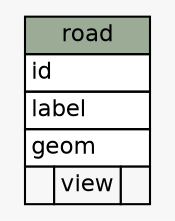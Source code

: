 // dot 2.36.0 on Windows 8 6.2
// SchemaSpy rev 590
digraph "road" {
  graph [
    rankdir="RL"
    bgcolor="#f7f7f7"
    nodesep="0.18"
    ranksep="0.46"
    fontname="Helvetica"
    fontsize="11"
  ];
  node [
    fontname="Helvetica"
    fontsize="11"
    shape="plaintext"
  ];
  edge [
    arrowsize="0.8"
  ];
  "road" [
    label=<
    <TABLE BORDER="0" CELLBORDER="1" CELLSPACING="0" BGCOLOR="#ffffff">
      <TR><TD COLSPAN="3" BGCOLOR="#9bab96" ALIGN="CENTER">road</TD></TR>
      <TR><TD PORT="id" COLSPAN="3" ALIGN="LEFT">id</TD></TR>
      <TR><TD PORT="label" COLSPAN="3" ALIGN="LEFT">label</TD></TR>
      <TR><TD PORT="geom" COLSPAN="3" ALIGN="LEFT">geom</TD></TR>
      <TR><TD ALIGN="LEFT" BGCOLOR="#f7f7f7">  </TD><TD ALIGN="RIGHT" BGCOLOR="#f7f7f7">view</TD><TD ALIGN="RIGHT" BGCOLOR="#f7f7f7">  </TD></TR>
    </TABLE>>
    URL="tables/road.html"
    tooltip="road"
  ];
}
